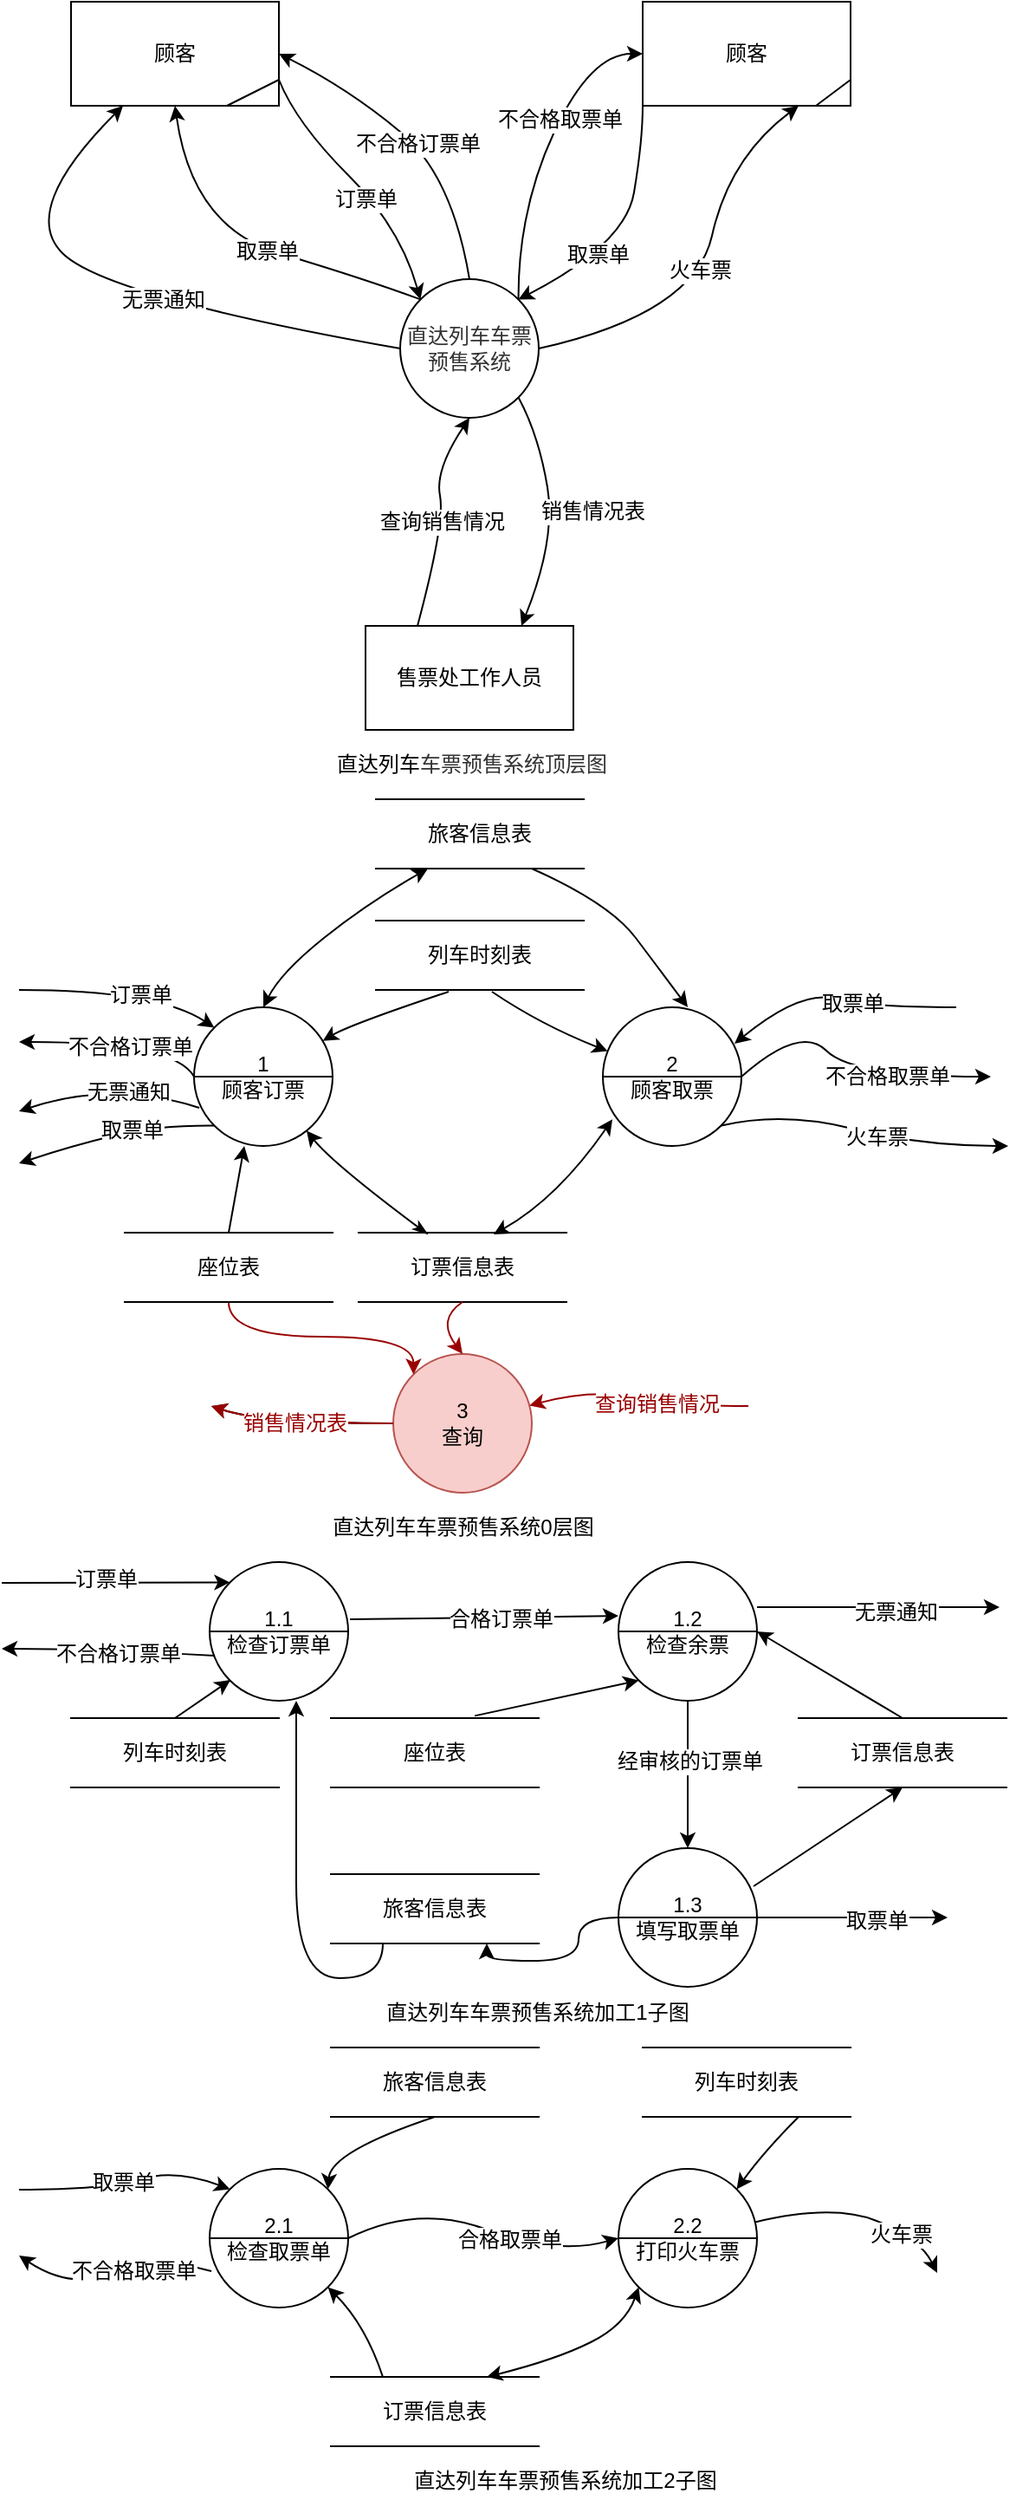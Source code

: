 <mxfile version="16.1.0" type="github">
  <diagram id="h9avj6FssIO8jFe6jZni" name="第 1 页">
    <mxGraphModel dx="1001" dy="721" grid="0" gridSize="10" guides="1" tooltips="1" connect="1" arrows="1" fold="1" page="1" pageScale="1" pageWidth="827" pageHeight="1169" math="0" shadow="0">
      <root>
        <mxCell id="0" />
        <mxCell id="1" parent="0" />
        <mxCell id="wrX6t2XO0hj2JHzoDW6W-90" value="" style="group" parent="1" vertex="1" connectable="0">
          <mxGeometry x="40" y="1190" width="490" height="260" as="geometry" />
        </mxCell>
        <mxCell id="wrX6t2XO0hj2JHzoDW6W-51" value="2.1&lt;br&gt;检查取票单" style="ellipse;whiteSpace=wrap;html=1;aspect=fixed;fontSize=12;" parent="wrX6t2XO0hj2JHzoDW6W-90" vertex="1">
          <mxGeometry x="80" y="70" width="80" height="80" as="geometry" />
        </mxCell>
        <mxCell id="wrX6t2XO0hj2JHzoDW6W-52" value="2.2&lt;br&gt;打印火车票" style="ellipse;whiteSpace=wrap;html=1;aspect=fixed;fontSize=12;" parent="wrX6t2XO0hj2JHzoDW6W-90" vertex="1">
          <mxGeometry x="316" y="70" width="80" height="80" as="geometry" />
        </mxCell>
        <mxCell id="wrX6t2XO0hj2JHzoDW6W-53" value="旅客信息表" style="shape=partialRectangle;whiteSpace=wrap;html=1;left=0;right=0;fillColor=none;fontSize=12;" parent="wrX6t2XO0hj2JHzoDW6W-90" vertex="1">
          <mxGeometry x="150" width="120" height="40" as="geometry" />
        </mxCell>
        <mxCell id="wrX6t2XO0hj2JHzoDW6W-54" value="列车时刻表" style="shape=partialRectangle;whiteSpace=wrap;html=1;left=0;right=0;fillColor=none;fontSize=12;" parent="wrX6t2XO0hj2JHzoDW6W-90" vertex="1">
          <mxGeometry x="330" width="120" height="40" as="geometry" />
        </mxCell>
        <mxCell id="wrX6t2XO0hj2JHzoDW6W-55" value="订票信息表" style="shape=partialRectangle;whiteSpace=wrap;html=1;left=0;right=0;fillColor=none;fontSize=12;" parent="wrX6t2XO0hj2JHzoDW6W-90" vertex="1">
          <mxGeometry x="150" y="190" width="120" height="40" as="geometry" />
        </mxCell>
        <mxCell id="wrX6t2XO0hj2JHzoDW6W-56" value="" style="curved=1;endArrow=classic;html=1;rounded=0;fontSize=12;exitX=0.75;exitY=1;exitDx=0;exitDy=0;entryX=1;entryY=0;entryDx=0;entryDy=0;" parent="wrX6t2XO0hj2JHzoDW6W-90" source="wrX6t2XO0hj2JHzoDW6W-54" target="wrX6t2XO0hj2JHzoDW6W-52" edge="1">
          <mxGeometry width="50" height="50" relative="1" as="geometry">
            <mxPoint x="340" y="-10" as="sourcePoint" />
            <mxPoint x="390" y="-60" as="targetPoint" />
            <Array as="points">
              <mxPoint x="400" y="60" />
            </Array>
          </mxGeometry>
        </mxCell>
        <mxCell id="wrX6t2XO0hj2JHzoDW6W-57" value="" style="curved=1;endArrow=classic;html=1;rounded=0;fontSize=12;exitX=0;exitY=1;exitDx=0;exitDy=0;entryX=0.75;entryY=0;entryDx=0;entryDy=0;startArrow=classic;startFill=1;" parent="wrX6t2XO0hj2JHzoDW6W-90" source="wrX6t2XO0hj2JHzoDW6W-52" target="wrX6t2XO0hj2JHzoDW6W-55" edge="1">
          <mxGeometry width="50" height="50" relative="1" as="geometry">
            <mxPoint x="280" y="230" as="sourcePoint" />
            <mxPoint x="330" y="180" as="targetPoint" />
            <Array as="points">
              <mxPoint x="320" y="160" />
              <mxPoint x="280" y="180" />
            </Array>
          </mxGeometry>
        </mxCell>
        <mxCell id="wrX6t2XO0hj2JHzoDW6W-58" value="" style="curved=1;endArrow=classic;html=1;rounded=0;fontSize=12;exitX=0.25;exitY=0;exitDx=0;exitDy=0;entryX=1;entryY=1;entryDx=0;entryDy=0;" parent="wrX6t2XO0hj2JHzoDW6W-90" source="wrX6t2XO0hj2JHzoDW6W-55" target="wrX6t2XO0hj2JHzoDW6W-51" edge="1">
          <mxGeometry width="50" height="50" relative="1" as="geometry">
            <mxPoint x="190" y="140" as="sourcePoint" />
            <mxPoint x="240" y="90" as="targetPoint" />
            <Array as="points">
              <mxPoint x="170" y="160" />
            </Array>
          </mxGeometry>
        </mxCell>
        <mxCell id="wrX6t2XO0hj2JHzoDW6W-59" value="" style="curved=1;endArrow=classic;html=1;rounded=0;fontSize=12;" parent="wrX6t2XO0hj2JHzoDW6W-90" source="wrX6t2XO0hj2JHzoDW6W-52" edge="1">
          <mxGeometry width="50" height="50" relative="1" as="geometry">
            <mxPoint x="460" y="120" as="sourcePoint" />
            <mxPoint x="500" y="130" as="targetPoint" />
            <Array as="points">
              <mxPoint x="440" y="90" />
              <mxPoint x="490" y="110" />
            </Array>
          </mxGeometry>
        </mxCell>
        <mxCell id="wrX6t2XO0hj2JHzoDW6W-60" value="火车票" style="edgeLabel;html=1;align=center;verticalAlign=middle;resizable=0;points=[];fontSize=12;" parent="wrX6t2XO0hj2JHzoDW6W-59" vertex="1" connectable="0">
          <mxGeometry x="0.456" y="-2" relative="1" as="geometry">
            <mxPoint as="offset" />
          </mxGeometry>
        </mxCell>
        <mxCell id="wrX6t2XO0hj2JHzoDW6W-61" value="" style="curved=1;endArrow=classic;html=1;rounded=0;fontSize=12;exitX=1;exitY=0.5;exitDx=0;exitDy=0;entryX=0;entryY=0.5;entryDx=0;entryDy=0;" parent="wrX6t2XO0hj2JHzoDW6W-90" source="wrX6t2XO0hj2JHzoDW6W-51" target="wrX6t2XO0hj2JHzoDW6W-52" edge="1">
          <mxGeometry width="50" height="50" relative="1" as="geometry">
            <mxPoint x="220" y="110" as="sourcePoint" />
            <mxPoint x="270" y="60" as="targetPoint" />
            <Array as="points">
              <mxPoint x="200" y="90" />
              <mxPoint x="280" y="120" />
            </Array>
          </mxGeometry>
        </mxCell>
        <mxCell id="wrX6t2XO0hj2JHzoDW6W-62" value="合格取票单" style="edgeLabel;html=1;align=center;verticalAlign=middle;resizable=0;points=[];fontSize=12;" parent="wrX6t2XO0hj2JHzoDW6W-61" vertex="1" connectable="0">
          <mxGeometry x="0.214" y="-1" relative="1" as="geometry">
            <mxPoint as="offset" />
          </mxGeometry>
        </mxCell>
        <mxCell id="wrX6t2XO0hj2JHzoDW6W-63" value="" style="curved=1;endArrow=none;html=1;rounded=0;fontSize=12;exitX=1;exitY=0;exitDx=0;exitDy=0;entryX=0.5;entryY=1;entryDx=0;entryDy=0;endFill=0;startArrow=classic;startFill=1;" parent="wrX6t2XO0hj2JHzoDW6W-90" source="wrX6t2XO0hj2JHzoDW6W-51" target="wrX6t2XO0hj2JHzoDW6W-53" edge="1">
          <mxGeometry width="50" height="50" relative="1" as="geometry">
            <mxPoint x="100" as="sourcePoint" />
            <mxPoint x="150" y="-50" as="targetPoint" />
            <Array as="points">
              <mxPoint x="150" y="60" />
            </Array>
          </mxGeometry>
        </mxCell>
        <mxCell id="wrX6t2XO0hj2JHzoDW6W-64" value="" style="curved=1;endArrow=classic;html=1;rounded=0;fontSize=12;entryX=0;entryY=0;entryDx=0;entryDy=0;" parent="wrX6t2XO0hj2JHzoDW6W-90" target="wrX6t2XO0hj2JHzoDW6W-51" edge="1">
          <mxGeometry width="50" height="50" relative="1" as="geometry">
            <mxPoint x="-30" y="82" as="sourcePoint" />
            <mxPoint x="70" y="20" as="targetPoint" />
            <Array as="points">
              <mxPoint x="20" y="82" />
              <mxPoint x="60" y="70" />
            </Array>
          </mxGeometry>
        </mxCell>
        <mxCell id="wrX6t2XO0hj2JHzoDW6W-67" value="取票单" style="edgeLabel;html=1;align=center;verticalAlign=middle;resizable=0;points=[];fontSize=12;" parent="wrX6t2XO0hj2JHzoDW6W-64" vertex="1" connectable="0">
          <mxGeometry x="-0.033" y="1" relative="1" as="geometry">
            <mxPoint as="offset" />
          </mxGeometry>
        </mxCell>
        <mxCell id="wrX6t2XO0hj2JHzoDW6W-65" value="" style="curved=1;endArrow=classic;html=1;rounded=0;fontSize=12;exitX=0.013;exitY=0.738;exitDx=0;exitDy=0;exitPerimeter=0;" parent="wrX6t2XO0hj2JHzoDW6W-90" source="wrX6t2XO0hj2JHzoDW6W-51" edge="1">
          <mxGeometry width="50" height="50" relative="1" as="geometry">
            <mxPoint x="-20" y="210" as="sourcePoint" />
            <mxPoint x="-30" y="120" as="targetPoint" />
            <Array as="points">
              <mxPoint x="50" y="120" />
              <mxPoint y="140" />
            </Array>
          </mxGeometry>
        </mxCell>
        <mxCell id="wrX6t2XO0hj2JHzoDW6W-66" value="不合格取票单" style="edgeLabel;html=1;align=center;verticalAlign=middle;resizable=0;points=[];fontSize=12;" parent="wrX6t2XO0hj2JHzoDW6W-65" vertex="1" connectable="0">
          <mxGeometry x="-0.204" y="3" relative="1" as="geometry">
            <mxPoint as="offset" />
          </mxGeometry>
        </mxCell>
        <mxCell id="wrX6t2XO0hj2JHzoDW6W-70" value="直达列车车票预售系统加工2子图" style="text;html=1;align=center;verticalAlign=middle;resizable=0;points=[];autosize=1;strokeColor=none;fillColor=none;fontSize=12;" parent="wrX6t2XO0hj2JHzoDW6W-90" vertex="1">
          <mxGeometry x="190" y="240" width="190" height="20" as="geometry" />
        </mxCell>
        <mxCell id="mHBkGFbv4Cnlc9vUEs4d-19" style="edgeStyle=none;rounded=0;orthogonalLoop=1;jettySize=auto;html=1;exitX=0;exitY=0.5;exitDx=0;exitDy=0;entryX=1;entryY=0.5;entryDx=0;entryDy=0;fontColor=#990000;startArrow=none;startFill=0;endArrow=none;endFill=0;strokeColor=#000000;" edge="1" parent="wrX6t2XO0hj2JHzoDW6W-90" source="wrX6t2XO0hj2JHzoDW6W-51" target="wrX6t2XO0hj2JHzoDW6W-51">
          <mxGeometry relative="1" as="geometry" />
        </mxCell>
        <mxCell id="mHBkGFbv4Cnlc9vUEs4d-20" style="edgeStyle=none;rounded=0;orthogonalLoop=1;jettySize=auto;html=1;exitX=0;exitY=0.5;exitDx=0;exitDy=0;entryX=1;entryY=0.5;entryDx=0;entryDy=0;fontColor=#990000;startArrow=none;startFill=0;endArrow=none;endFill=0;strokeColor=#000000;" edge="1" parent="wrX6t2XO0hj2JHzoDW6W-90" source="wrX6t2XO0hj2JHzoDW6W-52" target="wrX6t2XO0hj2JHzoDW6W-52">
          <mxGeometry relative="1" as="geometry" />
        </mxCell>
        <mxCell id="wrX6t2XO0hj2JHzoDW6W-91" value="" style="group" parent="1" vertex="1" connectable="0">
          <mxGeometry y="910" width="580" height="270" as="geometry" />
        </mxCell>
        <mxCell id="wrX6t2XO0hj2JHzoDW6W-25" value="1.1&lt;br&gt;检查订票单" style="ellipse;whiteSpace=wrap;html=1;aspect=fixed;fontSize=12;" parent="wrX6t2XO0hj2JHzoDW6W-91" vertex="1">
          <mxGeometry x="120" width="80" height="80" as="geometry" />
        </mxCell>
        <mxCell id="wrX6t2XO0hj2JHzoDW6W-26" value="1.2&lt;br&gt;检查余票" style="ellipse;whiteSpace=wrap;html=1;aspect=fixed;fontSize=12;" parent="wrX6t2XO0hj2JHzoDW6W-91" vertex="1">
          <mxGeometry x="356" width="80" height="80" as="geometry" />
        </mxCell>
        <mxCell id="wrX6t2XO0hj2JHzoDW6W-27" value="1.3&lt;br&gt;填写取票单" style="ellipse;whiteSpace=wrap;html=1;aspect=fixed;fontSize=12;" parent="wrX6t2XO0hj2JHzoDW6W-91" vertex="1">
          <mxGeometry x="356" y="165" width="80" height="80" as="geometry" />
        </mxCell>
        <mxCell id="wrX6t2XO0hj2JHzoDW6W-28" value="" style="curved=1;endArrow=classic;html=1;rounded=0;fontSize=12;entryX=0;entryY=0;entryDx=0;entryDy=0;" parent="wrX6t2XO0hj2JHzoDW6W-91" target="wrX6t2XO0hj2JHzoDW6W-25" edge="1">
          <mxGeometry width="50" height="50" relative="1" as="geometry">
            <mxPoint y="12" as="sourcePoint" />
            <mxPoint x="340" y="120" as="targetPoint" />
            <Array as="points" />
          </mxGeometry>
        </mxCell>
        <mxCell id="wrX6t2XO0hj2JHzoDW6W-29" value="订票单&lt;br&gt;" style="edgeLabel;html=1;align=center;verticalAlign=middle;resizable=0;points=[];fontSize=12;" parent="wrX6t2XO0hj2JHzoDW6W-28" vertex="1" connectable="0">
          <mxGeometry x="-0.089" y="2" relative="1" as="geometry">
            <mxPoint as="offset" />
          </mxGeometry>
        </mxCell>
        <mxCell id="wrX6t2XO0hj2JHzoDW6W-30" value="" style="curved=1;endArrow=classic;html=1;rounded=0;fontSize=12;exitX=0.038;exitY=0.675;exitDx=0;exitDy=0;exitPerimeter=0;" parent="wrX6t2XO0hj2JHzoDW6W-91" source="wrX6t2XO0hj2JHzoDW6W-25" edge="1">
          <mxGeometry width="50" height="50" relative="1" as="geometry">
            <mxPoint x="50" y="100" as="sourcePoint" />
            <mxPoint y="50" as="targetPoint" />
            <Array as="points">
              <mxPoint x="50" y="50" />
            </Array>
          </mxGeometry>
        </mxCell>
        <mxCell id="wrX6t2XO0hj2JHzoDW6W-31" value="不合格订票单" style="edgeLabel;html=1;align=center;verticalAlign=middle;resizable=0;points=[];fontSize=12;" parent="wrX6t2XO0hj2JHzoDW6W-30" vertex="1" connectable="0">
          <mxGeometry x="-0.09" y="2" relative="1" as="geometry">
            <mxPoint as="offset" />
          </mxGeometry>
        </mxCell>
        <mxCell id="wrX6t2XO0hj2JHzoDW6W-33" value="列车时刻表" style="shape=partialRectangle;whiteSpace=wrap;html=1;left=0;right=0;fillColor=none;fontSize=12;" parent="wrX6t2XO0hj2JHzoDW6W-91" vertex="1">
          <mxGeometry x="40" y="90" width="120" height="40" as="geometry" />
        </mxCell>
        <mxCell id="wrX6t2XO0hj2JHzoDW6W-34" value="" style="endArrow=classic;html=1;rounded=0;fontSize=12;exitX=0;exitY=1;exitDx=0;exitDy=0;" parent="wrX6t2XO0hj2JHzoDW6W-91" source="wrX6t2XO0hj2JHzoDW6W-25" edge="1">
          <mxGeometry width="50" height="50" relative="1" as="geometry">
            <mxPoint x="120" y="-30" as="sourcePoint" />
            <mxPoint x="132" y="68" as="targetPoint" />
            <Array as="points">
              <mxPoint x="100" y="90" />
            </Array>
          </mxGeometry>
        </mxCell>
        <mxCell id="wrX6t2XO0hj2JHzoDW6W-35" value="座位表" style="shape=partialRectangle;whiteSpace=wrap;html=1;left=0;right=0;fillColor=none;fontSize=12;" parent="wrX6t2XO0hj2JHzoDW6W-91" vertex="1">
          <mxGeometry x="190" y="90" width="120" height="40" as="geometry" />
        </mxCell>
        <mxCell id="wrX6t2XO0hj2JHzoDW6W-36" value="旅客信息表" style="shape=partialRectangle;whiteSpace=wrap;html=1;left=0;right=0;fillColor=none;fontSize=12;" parent="wrX6t2XO0hj2JHzoDW6W-91" vertex="1">
          <mxGeometry x="190" y="180" width="120" height="40" as="geometry" />
        </mxCell>
        <mxCell id="wrX6t2XO0hj2JHzoDW6W-37" value="订票信息表" style="shape=partialRectangle;whiteSpace=wrap;html=1;left=0;right=0;fillColor=none;fontSize=12;" parent="wrX6t2XO0hj2JHzoDW6W-91" vertex="1">
          <mxGeometry x="460" y="90" width="120" height="40" as="geometry" />
        </mxCell>
        <mxCell id="wrX6t2XO0hj2JHzoDW6W-38" value="" style="endArrow=classic;html=1;rounded=0;fontSize=12;exitX=0.975;exitY=0.275;exitDx=0;exitDy=0;entryX=0.5;entryY=1;entryDx=0;entryDy=0;exitPerimeter=0;" parent="wrX6t2XO0hj2JHzoDW6W-91" source="wrX6t2XO0hj2JHzoDW6W-27" target="wrX6t2XO0hj2JHzoDW6W-37" edge="1">
          <mxGeometry width="50" height="50" relative="1" as="geometry">
            <mxPoint x="446" y="260" as="sourcePoint" />
            <mxPoint x="496" y="210" as="targetPoint" />
          </mxGeometry>
        </mxCell>
        <mxCell id="wrX6t2XO0hj2JHzoDW6W-39" value="" style="endArrow=none;html=1;rounded=0;fontSize=12;exitX=0.75;exitY=1;exitDx=0;exitDy=0;entryX=0;entryY=0.5;entryDx=0;entryDy=0;endFill=0;startArrow=classic;startFill=1;edgeStyle=orthogonalEdgeStyle;curved=1;" parent="wrX6t2XO0hj2JHzoDW6W-91" source="wrX6t2XO0hj2JHzoDW6W-36" target="wrX6t2XO0hj2JHzoDW6W-27" edge="1">
          <mxGeometry width="50" height="50" relative="1" as="geometry">
            <mxPoint x="366" y="155" as="sourcePoint" />
            <mxPoint x="416" y="105" as="targetPoint" />
          </mxGeometry>
        </mxCell>
        <mxCell id="wrX6t2XO0hj2JHzoDW6W-40" value="" style="endArrow=classic;html=1;rounded=0;fontSize=12;exitX=0.692;exitY=-0.033;exitDx=0;exitDy=0;exitPerimeter=0;entryX=0;entryY=1;entryDx=0;entryDy=0;" parent="wrX6t2XO0hj2JHzoDW6W-91" source="wrX6t2XO0hj2JHzoDW6W-35" target="wrX6t2XO0hj2JHzoDW6W-26" edge="1">
          <mxGeometry width="50" height="50" relative="1" as="geometry">
            <mxPoint x="216" y="60" as="sourcePoint" />
            <mxPoint x="266" y="10" as="targetPoint" />
          </mxGeometry>
        </mxCell>
        <mxCell id="wrX6t2XO0hj2JHzoDW6W-41" value="" style="endArrow=classic;html=1;rounded=0;fontSize=12;exitX=0.5;exitY=0;exitDx=0;exitDy=0;entryX=1;entryY=0.5;entryDx=0;entryDy=0;" parent="wrX6t2XO0hj2JHzoDW6W-91" source="wrX6t2XO0hj2JHzoDW6W-37" target="wrX6t2XO0hj2JHzoDW6W-26" edge="1">
          <mxGeometry width="50" height="50" relative="1" as="geometry">
            <mxPoint x="506" y="40" as="sourcePoint" />
            <mxPoint x="556" y="-10" as="targetPoint" />
          </mxGeometry>
        </mxCell>
        <mxCell id="wrX6t2XO0hj2JHzoDW6W-42" value="" style="endArrow=classic;html=1;rounded=0;fontSize=12;exitX=1;exitY=0.325;exitDx=0;exitDy=0;exitPerimeter=0;" parent="wrX6t2XO0hj2JHzoDW6W-91" source="wrX6t2XO0hj2JHzoDW6W-26" edge="1">
          <mxGeometry width="50" height="50" relative="1" as="geometry">
            <mxPoint x="476" y="10" as="sourcePoint" />
            <mxPoint x="576" y="26" as="targetPoint" />
          </mxGeometry>
        </mxCell>
        <mxCell id="wrX6t2XO0hj2JHzoDW6W-43" value="无票通知" style="edgeLabel;html=1;align=center;verticalAlign=middle;resizable=0;points=[];fontSize=12;" parent="wrX6t2XO0hj2JHzoDW6W-42" vertex="1" connectable="0">
          <mxGeometry x="0.286" y="-3" relative="1" as="geometry">
            <mxPoint x="-10" as="offset" />
          </mxGeometry>
        </mxCell>
        <mxCell id="wrX6t2XO0hj2JHzoDW6W-44" value="" style="endArrow=classic;html=1;rounded=0;fontSize=12;exitX=1.013;exitY=0.413;exitDx=0;exitDy=0;exitPerimeter=0;entryX=0;entryY=0.388;entryDx=0;entryDy=0;entryPerimeter=0;" parent="wrX6t2XO0hj2JHzoDW6W-91" source="wrX6t2XO0hj2JHzoDW6W-25" target="wrX6t2XO0hj2JHzoDW6W-26" edge="1">
          <mxGeometry width="50" height="50" relative="1" as="geometry">
            <mxPoint x="290" y="70" as="sourcePoint" />
            <mxPoint x="340" y="20" as="targetPoint" />
          </mxGeometry>
        </mxCell>
        <mxCell id="wrX6t2XO0hj2JHzoDW6W-46" value="合格订票单" style="edgeLabel;html=1;align=center;verticalAlign=middle;resizable=0;points=[];fontSize=12;" parent="wrX6t2XO0hj2JHzoDW6W-44" vertex="1" connectable="0">
          <mxGeometry x="0.123" y="-1" relative="1" as="geometry">
            <mxPoint as="offset" />
          </mxGeometry>
        </mxCell>
        <mxCell id="wrX6t2XO0hj2JHzoDW6W-47" value="" style="endArrow=classic;html=1;rounded=0;fontSize=12;exitX=0.5;exitY=1;exitDx=0;exitDy=0;entryX=0.5;entryY=0;entryDx=0;entryDy=0;" parent="wrX6t2XO0hj2JHzoDW6W-91" source="wrX6t2XO0hj2JHzoDW6W-26" target="wrX6t2XO0hj2JHzoDW6W-27" edge="1">
          <mxGeometry width="50" height="50" relative="1" as="geometry">
            <mxPoint x="356" y="-100" as="sourcePoint" />
            <mxPoint x="406" y="-150" as="targetPoint" />
          </mxGeometry>
        </mxCell>
        <mxCell id="wrX6t2XO0hj2JHzoDW6W-48" value="经审核的订票单" style="edgeLabel;html=1;align=center;verticalAlign=middle;resizable=0;points=[];fontSize=12;" parent="wrX6t2XO0hj2JHzoDW6W-47" vertex="1" connectable="0">
          <mxGeometry x="-0.186" y="1" relative="1" as="geometry">
            <mxPoint as="offset" />
          </mxGeometry>
        </mxCell>
        <mxCell id="wrX6t2XO0hj2JHzoDW6W-49" value="" style="endArrow=classic;html=1;rounded=0;fontSize=12;" parent="wrX6t2XO0hj2JHzoDW6W-91" source="wrX6t2XO0hj2JHzoDW6W-27" edge="1">
          <mxGeometry width="50" height="50" relative="1" as="geometry">
            <mxPoint x="486" y="245" as="sourcePoint" />
            <mxPoint x="546" y="205" as="targetPoint" />
          </mxGeometry>
        </mxCell>
        <mxCell id="wrX6t2XO0hj2JHzoDW6W-50" value="取票单" style="edgeLabel;html=1;align=center;verticalAlign=middle;resizable=0;points=[];fontSize=12;" parent="wrX6t2XO0hj2JHzoDW6W-49" vertex="1" connectable="0">
          <mxGeometry x="0.255" y="-2" relative="1" as="geometry">
            <mxPoint as="offset" />
          </mxGeometry>
        </mxCell>
        <mxCell id="wrX6t2XO0hj2JHzoDW6W-69" value="直达列车车票预售系统加工1子图" style="text;html=1;align=center;verticalAlign=middle;resizable=0;points=[];autosize=1;strokeColor=none;fillColor=none;fontSize=12;" parent="wrX6t2XO0hj2JHzoDW6W-91" vertex="1">
          <mxGeometry x="214" y="250" width="190" height="20" as="geometry" />
        </mxCell>
        <mxCell id="mHBkGFbv4Cnlc9vUEs4d-15" style="edgeStyle=none;rounded=0;orthogonalLoop=1;jettySize=auto;html=1;exitX=0;exitY=0.5;exitDx=0;exitDy=0;entryX=1;entryY=0.5;entryDx=0;entryDy=0;fontColor=#990000;startArrow=none;startFill=0;endArrow=none;endFill=0;strokeColor=#000000;" edge="1" parent="wrX6t2XO0hj2JHzoDW6W-91" source="wrX6t2XO0hj2JHzoDW6W-25" target="wrX6t2XO0hj2JHzoDW6W-25">
          <mxGeometry relative="1" as="geometry" />
        </mxCell>
        <mxCell id="mHBkGFbv4Cnlc9vUEs4d-17" style="edgeStyle=none;rounded=0;orthogonalLoop=1;jettySize=auto;html=1;exitX=0;exitY=0.5;exitDx=0;exitDy=0;entryX=1;entryY=0.5;entryDx=0;entryDy=0;fontColor=#990000;startArrow=none;startFill=0;endArrow=none;endFill=0;strokeColor=#000000;" edge="1" parent="wrX6t2XO0hj2JHzoDW6W-91" source="wrX6t2XO0hj2JHzoDW6W-26" target="wrX6t2XO0hj2JHzoDW6W-26">
          <mxGeometry relative="1" as="geometry" />
        </mxCell>
        <mxCell id="mHBkGFbv4Cnlc9vUEs4d-18" style="edgeStyle=none;rounded=0;orthogonalLoop=1;jettySize=auto;html=1;exitX=0;exitY=0.5;exitDx=0;exitDy=0;entryX=1;entryY=0.5;entryDx=0;entryDy=0;fontColor=#990000;startArrow=none;startFill=0;endArrow=none;endFill=0;strokeColor=#000000;" edge="1" parent="wrX6t2XO0hj2JHzoDW6W-91" source="wrX6t2XO0hj2JHzoDW6W-27" target="wrX6t2XO0hj2JHzoDW6W-27">
          <mxGeometry relative="1" as="geometry" />
        </mxCell>
        <mxCell id="wrX6t2XO0hj2JHzoDW6W-92" value="" style="group" parent="1" vertex="1" connectable="0">
          <mxGeometry x="10" y="10" width="480" height="450" as="geometry" />
        </mxCell>
        <mxCell id="wrX6t2XO0hj2JHzoDW6W-1" value="顾客" style="rounded=0;whiteSpace=wrap;html=1;fontSize=12;" parent="wrX6t2XO0hj2JHzoDW6W-92" vertex="1">
          <mxGeometry x="30" width="120" height="60" as="geometry" />
        </mxCell>
        <mxCell id="wrX6t2XO0hj2JHzoDW6W-2" value="&lt;span style=&quot;color: rgb(51, 51, 51); font-family: arial, &amp;quot;pingfang sc&amp;quot;, &amp;quot;hiragino sans gb&amp;quot;, &amp;quot;microsoft yahei&amp;quot;, &amp;quot;wenquanyi micro hei&amp;quot;, sans-serif; font-size: 12px; background-color: rgb(255, 255, 255);&quot;&gt;直达列车车票预售系统&lt;/span&gt;" style="ellipse;whiteSpace=wrap;html=1;aspect=fixed;fontSize=12;" parent="wrX6t2XO0hj2JHzoDW6W-92" vertex="1">
          <mxGeometry x="220" y="160" width="80" height="80" as="geometry" />
        </mxCell>
        <mxCell id="wrX6t2XO0hj2JHzoDW6W-3" value="顾客" style="rounded=0;whiteSpace=wrap;html=1;fontSize=12;" parent="wrX6t2XO0hj2JHzoDW6W-92" vertex="1">
          <mxGeometry x="360" width="120" height="60" as="geometry" />
        </mxCell>
        <mxCell id="wrX6t2XO0hj2JHzoDW6W-4" value="售票处工作人员" style="rounded=0;whiteSpace=wrap;html=1;fontSize=12;" parent="wrX6t2XO0hj2JHzoDW6W-92" vertex="1">
          <mxGeometry x="200" y="360" width="120" height="60" as="geometry" />
        </mxCell>
        <mxCell id="wrX6t2XO0hj2JHzoDW6W-5" value="" style="curved=1;endArrow=classic;html=1;rounded=0;fontSize=12;exitX=0.25;exitY=0;exitDx=0;exitDy=0;entryX=0.5;entryY=1;entryDx=0;entryDy=0;" parent="wrX6t2XO0hj2JHzoDW6W-92" source="wrX6t2XO0hj2JHzoDW6W-4" target="wrX6t2XO0hj2JHzoDW6W-2" edge="1">
          <mxGeometry width="50" height="50" relative="1" as="geometry">
            <mxPoint x="220" y="270" as="sourcePoint" />
            <mxPoint x="270" y="220" as="targetPoint" />
            <Array as="points">
              <mxPoint x="246" y="300" />
              <mxPoint x="240" y="270" />
            </Array>
          </mxGeometry>
        </mxCell>
        <mxCell id="wrX6t2XO0hj2JHzoDW6W-10" value="查询销售情况" style="edgeLabel;html=1;align=center;verticalAlign=middle;resizable=0;points=[];fontSize=12;" parent="wrX6t2XO0hj2JHzoDW6W-5" vertex="1" connectable="0">
          <mxGeometry x="-0.717" y="-2" relative="1" as="geometry">
            <mxPoint x="7" y="-43" as="offset" />
          </mxGeometry>
        </mxCell>
        <mxCell id="wrX6t2XO0hj2JHzoDW6W-6" value="" style="curved=1;endArrow=classic;html=1;rounded=0;fontSize=12;exitX=0;exitY=0.5;exitDx=0;exitDy=0;entryX=0.25;entryY=1;entryDx=0;entryDy=0;" parent="wrX6t2XO0hj2JHzoDW6W-92" source="wrX6t2XO0hj2JHzoDW6W-2" target="wrX6t2XO0hj2JHzoDW6W-1" edge="1">
          <mxGeometry width="50" height="50" relative="1" as="geometry">
            <mxPoint y="170" as="sourcePoint" />
            <mxPoint x="50" y="120" as="targetPoint" />
            <Array as="points">
              <mxPoint x="50" y="170" />
              <mxPoint y="120" />
            </Array>
          </mxGeometry>
        </mxCell>
        <mxCell id="wrX6t2XO0hj2JHzoDW6W-8" value="无票通知" style="edgeLabel;html=1;align=center;verticalAlign=middle;resizable=0;points=[];fontSize=12;" parent="wrX6t2XO0hj2JHzoDW6W-6" vertex="1" connectable="0">
          <mxGeometry x="-0.148" y="-4" relative="1" as="geometry">
            <mxPoint as="offset" />
          </mxGeometry>
        </mxCell>
        <mxCell id="wrX6t2XO0hj2JHzoDW6W-7" value="" style="curved=1;endArrow=classic;html=1;rounded=0;fontSize=12;exitX=0;exitY=0;exitDx=0;exitDy=0;entryX=0.5;entryY=1;entryDx=0;entryDy=0;" parent="wrX6t2XO0hj2JHzoDW6W-92" source="wrX6t2XO0hj2JHzoDW6W-2" target="wrX6t2XO0hj2JHzoDW6W-1" edge="1">
          <mxGeometry width="50" height="50" relative="1" as="geometry">
            <mxPoint x="150" y="160" as="sourcePoint" />
            <mxPoint x="200" y="110" as="targetPoint" />
            <Array as="points">
              <mxPoint x="200" y="160" />
              <mxPoint x="100" y="130" />
            </Array>
          </mxGeometry>
        </mxCell>
        <mxCell id="wrX6t2XO0hj2JHzoDW6W-9" value="取票单" style="edgeLabel;html=1;align=center;verticalAlign=middle;resizable=0;points=[];fontSize=12;" parent="wrX6t2XO0hj2JHzoDW6W-7" vertex="1" connectable="0">
          <mxGeometry x="-0.103" y="1" relative="1" as="geometry">
            <mxPoint as="offset" />
          </mxGeometry>
        </mxCell>
        <mxCell id="wrX6t2XO0hj2JHzoDW6W-11" value="" style="curved=1;endArrow=classic;html=1;rounded=0;fontSize=12;exitX=1;exitY=1;exitDx=0;exitDy=0;entryX=0.75;entryY=0;entryDx=0;entryDy=0;" parent="wrX6t2XO0hj2JHzoDW6W-92" source="wrX6t2XO0hj2JHzoDW6W-2" target="wrX6t2XO0hj2JHzoDW6W-4" edge="1">
          <mxGeometry width="50" height="50" relative="1" as="geometry">
            <mxPoint x="410" y="300" as="sourcePoint" />
            <mxPoint x="460" y="250" as="targetPoint" />
            <Array as="points">
              <mxPoint x="300" y="250" />
              <mxPoint x="310" y="310" />
            </Array>
          </mxGeometry>
        </mxCell>
        <mxCell id="wrX6t2XO0hj2JHzoDW6W-12" value="销售情况表" style="edgeLabel;html=1;align=center;verticalAlign=middle;resizable=0;points=[];fontSize=12;" parent="wrX6t2XO0hj2JHzoDW6W-11" vertex="1" connectable="0">
          <mxGeometry x="-0.004" y="1" relative="1" as="geometry">
            <mxPoint x="22" as="offset" />
          </mxGeometry>
        </mxCell>
        <mxCell id="wrX6t2XO0hj2JHzoDW6W-14" value="" style="curved=1;endArrow=classic;html=1;rounded=0;fontSize=12;exitX=1;exitY=0.75;exitDx=0;exitDy=0;entryX=0;entryY=0;entryDx=0;entryDy=0;" parent="wrX6t2XO0hj2JHzoDW6W-92" source="wrX6t2XO0hj2JHzoDW6W-1" target="wrX6t2XO0hj2JHzoDW6W-2" edge="1">
          <mxGeometry width="50" height="50" relative="1" as="geometry">
            <mxPoint x="220" y="70" as="sourcePoint" />
            <mxPoint x="270" y="20" as="targetPoint" />
            <Array as="points">
              <mxPoint x="160" y="70" />
              <mxPoint x="220" y="130" />
            </Array>
          </mxGeometry>
        </mxCell>
        <mxCell id="wrX6t2XO0hj2JHzoDW6W-15" value="订票单" style="edgeLabel;html=1;align=center;verticalAlign=middle;resizable=0;points=[];fontSize=12;" parent="wrX6t2XO0hj2JHzoDW6W-14" vertex="1" connectable="0">
          <mxGeometry x="0.113" y="-3" relative="1" as="geometry">
            <mxPoint as="offset" />
          </mxGeometry>
        </mxCell>
        <mxCell id="wrX6t2XO0hj2JHzoDW6W-17" value="" style="curved=1;endArrow=classic;html=1;rounded=0;fontSize=12;exitX=0.5;exitY=0;exitDx=0;exitDy=0;entryX=1;entryY=0.5;entryDx=0;entryDy=0;" parent="wrX6t2XO0hj2JHzoDW6W-92" source="wrX6t2XO0hj2JHzoDW6W-2" target="wrX6t2XO0hj2JHzoDW6W-1" edge="1">
          <mxGeometry width="50" height="50" relative="1" as="geometry">
            <mxPoint x="310" y="100" as="sourcePoint" />
            <mxPoint x="360" y="50" as="targetPoint" />
            <Array as="points">
              <mxPoint x="250" y="100" />
              <mxPoint x="190" y="50" />
            </Array>
          </mxGeometry>
        </mxCell>
        <mxCell id="wrX6t2XO0hj2JHzoDW6W-18" value="不合格订票单" style="edgeLabel;html=1;align=center;verticalAlign=middle;resizable=0;points=[];fontSize=12;" parent="wrX6t2XO0hj2JHzoDW6W-17" vertex="1" connectable="0">
          <mxGeometry x="-0.045" relative="1" as="geometry">
            <mxPoint y="-1" as="offset" />
          </mxGeometry>
        </mxCell>
        <mxCell id="wrX6t2XO0hj2JHzoDW6W-19" value="" style="curved=1;endArrow=classic;html=1;rounded=0;fontSize=12;exitX=1;exitY=0;exitDx=0;exitDy=0;entryX=0;entryY=0.5;entryDx=0;entryDy=0;" parent="wrX6t2XO0hj2JHzoDW6W-92" source="wrX6t2XO0hj2JHzoDW6W-2" target="wrX6t2XO0hj2JHzoDW6W-3" edge="1">
          <mxGeometry width="50" height="50" relative="1" as="geometry">
            <mxPoint x="310" y="150" as="sourcePoint" />
            <mxPoint x="360" y="100" as="targetPoint" />
            <Array as="points">
              <mxPoint x="288" y="120" />
              <mxPoint x="330" y="30" />
            </Array>
          </mxGeometry>
        </mxCell>
        <mxCell id="wrX6t2XO0hj2JHzoDW6W-20" value="不合格取票单" style="edgeLabel;html=1;align=center;verticalAlign=middle;resizable=0;points=[];fontSize=12;" parent="wrX6t2XO0hj2JHzoDW6W-19" vertex="1" connectable="0">
          <mxGeometry x="0.204" relative="1" as="geometry">
            <mxPoint as="offset" />
          </mxGeometry>
        </mxCell>
        <mxCell id="wrX6t2XO0hj2JHzoDW6W-21" value="" style="curved=1;endArrow=classic;html=1;rounded=0;fontSize=12;exitX=0;exitY=1;exitDx=0;exitDy=0;entryX=1;entryY=0;entryDx=0;entryDy=0;" parent="wrX6t2XO0hj2JHzoDW6W-92" source="wrX6t2XO0hj2JHzoDW6W-3" target="wrX6t2XO0hj2JHzoDW6W-2" edge="1">
          <mxGeometry width="50" height="50" relative="1" as="geometry">
            <mxPoint x="400" y="170" as="sourcePoint" />
            <mxPoint x="450" y="120" as="targetPoint" />
            <Array as="points">
              <mxPoint x="360" y="80" />
              <mxPoint x="350" y="140" />
            </Array>
          </mxGeometry>
        </mxCell>
        <mxCell id="wrX6t2XO0hj2JHzoDW6W-22" value="取票单" style="edgeLabel;html=1;align=center;verticalAlign=middle;resizable=0;points=[];fontSize=12;" parent="wrX6t2XO0hj2JHzoDW6W-21" vertex="1" connectable="0">
          <mxGeometry x="0.314" y="-2" relative="1" as="geometry">
            <mxPoint y="-1" as="offset" />
          </mxGeometry>
        </mxCell>
        <mxCell id="wrX6t2XO0hj2JHzoDW6W-23" value="" style="curved=1;endArrow=classic;html=1;rounded=0;fontSize=12;exitX=1;exitY=0.5;exitDx=0;exitDy=0;entryX=0.75;entryY=1;entryDx=0;entryDy=0;" parent="wrX6t2XO0hj2JHzoDW6W-92" source="wrX6t2XO0hj2JHzoDW6W-2" target="wrX6t2XO0hj2JHzoDW6W-3" edge="1">
          <mxGeometry width="50" height="50" relative="1" as="geometry">
            <mxPoint x="400" y="210" as="sourcePoint" />
            <mxPoint x="450" y="160" as="targetPoint" />
            <Array as="points">
              <mxPoint x="390" y="180" />
              <mxPoint x="410" y="90" />
            </Array>
          </mxGeometry>
        </mxCell>
        <mxCell id="wrX6t2XO0hj2JHzoDW6W-24" value="火车票" style="edgeLabel;html=1;align=center;verticalAlign=middle;resizable=0;points=[];fontSize=12;" parent="wrX6t2XO0hj2JHzoDW6W-23" vertex="1" connectable="0">
          <mxGeometry x="-0.001" y="3" relative="1" as="geometry">
            <mxPoint as="offset" />
          </mxGeometry>
        </mxCell>
        <mxCell id="wrX6t2XO0hj2JHzoDW6W-68" value="直达列车&lt;span style=&quot;color: rgb(51, 51, 51); font-family: arial, &amp;quot;pingfang sc&amp;quot;, &amp;quot;hiragino sans gb&amp;quot;, &amp;quot;microsoft yahei&amp;quot;, &amp;quot;wenquanyi micro hei&amp;quot;, sans-serif; font-size: 12px; background-color: rgb(255, 255, 255);&quot;&gt;车票预售系统顶层图&lt;/span&gt;" style="text;html=1;align=center;verticalAlign=middle;resizable=0;points=[];autosize=1;strokeColor=none;fillColor=none;fontSize=12;" parent="wrX6t2XO0hj2JHzoDW6W-92" vertex="1">
          <mxGeometry x="176" y="430" width="170" height="20" as="geometry" />
        </mxCell>
        <mxCell id="mHBkGFbv4Cnlc9vUEs4d-7" value="" style="endArrow=none;html=1;rounded=0;fontColor=#990000;strokeColor=#000000;curved=1;entryX=1;entryY=0.75;entryDx=0;entryDy=0;" edge="1" parent="wrX6t2XO0hj2JHzoDW6W-92" target="wrX6t2XO0hj2JHzoDW6W-3">
          <mxGeometry width="50" height="50" relative="1" as="geometry">
            <mxPoint x="460" y="60" as="sourcePoint" />
            <mxPoint x="480" y="30" as="targetPoint" />
          </mxGeometry>
        </mxCell>
        <mxCell id="mHBkGFbv4Cnlc9vUEs4d-8" value="" style="endArrow=none;html=1;rounded=0;fontColor=#990000;strokeColor=#000000;curved=1;entryX=1;entryY=0.75;entryDx=0;entryDy=0;exitX=0.75;exitY=1;exitDx=0;exitDy=0;" edge="1" parent="wrX6t2XO0hj2JHzoDW6W-92" source="wrX6t2XO0hj2JHzoDW6W-1" target="wrX6t2XO0hj2JHzoDW6W-1">
          <mxGeometry width="50" height="50" relative="1" as="geometry">
            <mxPoint x="470" y="70" as="sourcePoint" />
            <mxPoint x="490" y="55" as="targetPoint" />
          </mxGeometry>
        </mxCell>
        <mxCell id="wrX6t2XO0hj2JHzoDW6W-130" value="" style="group" parent="1" vertex="1" connectable="0">
          <mxGeometry x="40" y="470" width="491" height="430" as="geometry" />
        </mxCell>
        <mxCell id="wrX6t2XO0hj2JHzoDW6W-93" value="1&lt;br&gt;顾客订票" style="ellipse;whiteSpace=wrap;html=1;aspect=fixed;fontSize=12;" parent="wrX6t2XO0hj2JHzoDW6W-130" vertex="1">
          <mxGeometry x="71" y="120" width="80" height="80" as="geometry" />
        </mxCell>
        <mxCell id="wrX6t2XO0hj2JHzoDW6W-94" value="2&lt;br&gt;顾客取票" style="ellipse;whiteSpace=wrap;html=1;aspect=fixed;fontSize=12;" parent="wrX6t2XO0hj2JHzoDW6W-130" vertex="1">
          <mxGeometry x="307" y="120" width="80" height="80" as="geometry" />
        </mxCell>
        <mxCell id="wrX6t2XO0hj2JHzoDW6W-95" value="3&lt;br&gt;查询" style="ellipse;whiteSpace=wrap;html=1;aspect=fixed;fontSize=12;fillColor=#f8cecc;strokeColor=#b85450;" parent="wrX6t2XO0hj2JHzoDW6W-130" vertex="1">
          <mxGeometry x="186" y="320" width="80" height="80" as="geometry" />
        </mxCell>
        <mxCell id="wrX6t2XO0hj2JHzoDW6W-96" value="订票信息表" style="shape=partialRectangle;whiteSpace=wrap;html=1;left=0;right=0;fillColor=none;fontSize=12;" parent="wrX6t2XO0hj2JHzoDW6W-130" vertex="1">
          <mxGeometry x="166" y="250" width="120" height="40" as="geometry" />
        </mxCell>
        <mxCell id="wrX6t2XO0hj2JHzoDW6W-97" value="" style="curved=1;endArrow=classic;html=1;rounded=0;fontSize=12;exitX=0.5;exitY=1;exitDx=0;exitDy=0;entryX=0.5;entryY=0;entryDx=0;entryDy=0;fontColor=#990000;strokeColor=#990000;" parent="wrX6t2XO0hj2JHzoDW6W-130" source="wrX6t2XO0hj2JHzoDW6W-96" target="wrX6t2XO0hj2JHzoDW6W-95" edge="1">
          <mxGeometry width="50" height="50" relative="1" as="geometry">
            <mxPoint x="71" y="450" as="sourcePoint" />
            <mxPoint x="121" y="400" as="targetPoint" />
            <Array as="points">
              <mxPoint x="211" y="300" />
            </Array>
          </mxGeometry>
        </mxCell>
        <mxCell id="wrX6t2XO0hj2JHzoDW6W-98" value="列车时刻表" style="shape=partialRectangle;whiteSpace=wrap;html=1;left=0;right=0;fillColor=none;fontSize=12;" parent="wrX6t2XO0hj2JHzoDW6W-130" vertex="1">
          <mxGeometry x="176" y="70" width="120" height="40" as="geometry" />
        </mxCell>
        <mxCell id="mHBkGFbv4Cnlc9vUEs4d-1" style="edgeStyle=orthogonalEdgeStyle;rounded=0;orthogonalLoop=1;jettySize=auto;html=1;exitX=0.5;exitY=1;exitDx=0;exitDy=0;entryX=0;entryY=0;entryDx=0;entryDy=0;curved=1;fontColor=#990000;strokeColor=#990000;" edge="1" parent="wrX6t2XO0hj2JHzoDW6W-130" source="wrX6t2XO0hj2JHzoDW6W-99" target="wrX6t2XO0hj2JHzoDW6W-95">
          <mxGeometry relative="1" as="geometry">
            <Array as="points">
              <mxPoint x="91" y="310" />
              <mxPoint x="198" y="310" />
            </Array>
          </mxGeometry>
        </mxCell>
        <mxCell id="mHBkGFbv4Cnlc9vUEs4d-14" style="rounded=0;orthogonalLoop=1;jettySize=auto;html=1;exitX=0.5;exitY=0;exitDx=0;exitDy=0;entryX=0.363;entryY=1;entryDx=0;entryDy=0;entryPerimeter=0;fontColor=#990000;startArrow=none;startFill=0;endArrow=classic;endFill=1;strokeColor=#000000;" edge="1" parent="wrX6t2XO0hj2JHzoDW6W-130" source="wrX6t2XO0hj2JHzoDW6W-99" target="wrX6t2XO0hj2JHzoDW6W-93">
          <mxGeometry relative="1" as="geometry" />
        </mxCell>
        <mxCell id="wrX6t2XO0hj2JHzoDW6W-99" value="座位表" style="shape=partialRectangle;whiteSpace=wrap;html=1;left=0;right=0;fillColor=none;fontSize=12;" parent="wrX6t2XO0hj2JHzoDW6W-130" vertex="1">
          <mxGeometry x="31" y="250" width="120" height="40" as="geometry" />
        </mxCell>
        <mxCell id="wrX6t2XO0hj2JHzoDW6W-100" value="旅客信息表" style="shape=partialRectangle;whiteSpace=wrap;html=1;left=0;right=0;fillColor=none;fontSize=12;" parent="wrX6t2XO0hj2JHzoDW6W-130" vertex="1">
          <mxGeometry x="176" width="120" height="40" as="geometry" />
        </mxCell>
        <mxCell id="wrX6t2XO0hj2JHzoDW6W-104" value="" style="curved=1;endArrow=classic;html=1;rounded=0;fontSize=12;exitX=0.069;exitY=0.808;exitDx=0;exitDy=0;exitPerimeter=0;entryX=0.65;entryY=0.025;entryDx=0;entryDy=0;entryPerimeter=0;startArrow=classic;startFill=1;" parent="wrX6t2XO0hj2JHzoDW6W-130" source="wrX6t2XO0hj2JHzoDW6W-94" target="wrX6t2XO0hj2JHzoDW6W-96" edge="1">
          <mxGeometry width="50" height="50" relative="1" as="geometry">
            <mxPoint x="231" y="220" as="sourcePoint" />
            <mxPoint x="281" y="170" as="targetPoint" />
            <Array as="points">
              <mxPoint x="281" y="230" />
            </Array>
          </mxGeometry>
        </mxCell>
        <mxCell id="wrX6t2XO0hj2JHzoDW6W-106" value="" style="curved=1;endArrow=classic;html=1;rounded=0;fontSize=12;exitX=0.333;exitY=0.025;exitDx=0;exitDy=0;exitPerimeter=0;startArrow=classicThin;startFill=1;" parent="wrX6t2XO0hj2JHzoDW6W-130" source="wrX6t2XO0hj2JHzoDW6W-96" target="wrX6t2XO0hj2JHzoDW6W-93" edge="1">
          <mxGeometry width="50" height="50" relative="1" as="geometry">
            <mxPoint x="201" y="210" as="sourcePoint" />
            <mxPoint x="251" y="160" as="targetPoint" />
            <Array as="points">
              <mxPoint x="151" y="210" />
            </Array>
          </mxGeometry>
        </mxCell>
        <mxCell id="wrX6t2XO0hj2JHzoDW6W-107" value="" style="curved=1;endArrow=classic;html=1;rounded=0;fontSize=12;exitX=0.35;exitY=1.025;exitDx=0;exitDy=0;exitPerimeter=0;" parent="wrX6t2XO0hj2JHzoDW6W-130" source="wrX6t2XO0hj2JHzoDW6W-98" target="wrX6t2XO0hj2JHzoDW6W-93" edge="1">
          <mxGeometry width="50" height="50" relative="1" as="geometry">
            <mxPoint x="231" y="180" as="sourcePoint" />
            <mxPoint x="281" y="130" as="targetPoint" />
            <Array as="points">
              <mxPoint x="161" y="130" />
            </Array>
          </mxGeometry>
        </mxCell>
        <mxCell id="wrX6t2XO0hj2JHzoDW6W-108" value="" style="curved=1;endArrow=classic;html=1;rounded=0;fontSize=12;exitX=0.558;exitY=1.025;exitDx=0;exitDy=0;exitPerimeter=0;" parent="wrX6t2XO0hj2JHzoDW6W-130" source="wrX6t2XO0hj2JHzoDW6W-98" target="wrX6t2XO0hj2JHzoDW6W-94" edge="1">
          <mxGeometry width="50" height="50" relative="1" as="geometry">
            <mxPoint x="241" y="190" as="sourcePoint" />
            <mxPoint x="291" y="140" as="targetPoint" />
            <Array as="points">
              <mxPoint x="271" y="130" />
            </Array>
          </mxGeometry>
        </mxCell>
        <mxCell id="wrX6t2XO0hj2JHzoDW6W-109" value="" style="curved=1;endArrow=classic;html=1;rounded=0;fontSize=12;exitX=0.75;exitY=1;exitDx=0;exitDy=0;entryX=0.613;entryY=0;entryDx=0;entryDy=0;entryPerimeter=0;" parent="wrX6t2XO0hj2JHzoDW6W-130" source="wrX6t2XO0hj2JHzoDW6W-100" target="wrX6t2XO0hj2JHzoDW6W-94" edge="1">
          <mxGeometry width="50" height="50" relative="1" as="geometry">
            <mxPoint x="401" y="80" as="sourcePoint" />
            <mxPoint x="451" y="30" as="targetPoint" />
            <Array as="points">
              <mxPoint x="311" y="60" />
              <mxPoint x="341" y="100" />
            </Array>
          </mxGeometry>
        </mxCell>
        <mxCell id="wrX6t2XO0hj2JHzoDW6W-110" value="" style="curved=1;endArrow=classic;html=1;rounded=0;fontSize=12;exitX=0.5;exitY=0;exitDx=0;exitDy=0;entryX=0.25;entryY=1;entryDx=0;entryDy=0;startArrow=classic;startFill=1;" parent="wrX6t2XO0hj2JHzoDW6W-130" source="wrX6t2XO0hj2JHzoDW6W-93" target="wrX6t2XO0hj2JHzoDW6W-100" edge="1">
          <mxGeometry width="50" height="50" relative="1" as="geometry">
            <mxPoint x="31" y="90" as="sourcePoint" />
            <mxPoint x="81" y="40" as="targetPoint" />
            <Array as="points">
              <mxPoint x="121" y="100" />
              <mxPoint x="171" y="60" />
            </Array>
          </mxGeometry>
        </mxCell>
        <mxCell id="wrX6t2XO0hj2JHzoDW6W-111" value="" style="curved=1;endArrow=classic;html=1;rounded=0;fontSize=12;exitX=1;exitY=0.5;exitDx=0;exitDy=0;" parent="wrX6t2XO0hj2JHzoDW6W-130" source="wrX6t2XO0hj2JHzoDW6W-94" edge="1">
          <mxGeometry width="50" height="50" relative="1" as="geometry">
            <mxPoint x="421" y="140" as="sourcePoint" />
            <mxPoint x="531" y="160" as="targetPoint" />
            <Array as="points">
              <mxPoint x="421" y="130" />
              <mxPoint x="451" y="160" />
            </Array>
          </mxGeometry>
        </mxCell>
        <mxCell id="wrX6t2XO0hj2JHzoDW6W-112" value="不合格取票单" style="edgeLabel;html=1;align=center;verticalAlign=middle;resizable=0;points=[];fontSize=12;" parent="wrX6t2XO0hj2JHzoDW6W-111" vertex="1" connectable="0">
          <mxGeometry x="0.287" y="-7" relative="1" as="geometry">
            <mxPoint y="-7" as="offset" />
          </mxGeometry>
        </mxCell>
        <mxCell id="wrX6t2XO0hj2JHzoDW6W-113" value="" style="curved=1;endArrow=classic;html=1;rounded=0;fontSize=12;exitX=1;exitY=1;exitDx=0;exitDy=0;" parent="wrX6t2XO0hj2JHzoDW6W-130" source="wrX6t2XO0hj2JHzoDW6W-94" edge="1">
          <mxGeometry width="50" height="50" relative="1" as="geometry">
            <mxPoint x="431" y="260" as="sourcePoint" />
            <mxPoint x="541" y="200" as="targetPoint" />
            <Array as="points">
              <mxPoint x="411" y="180" />
              <mxPoint x="491" y="200" />
            </Array>
          </mxGeometry>
        </mxCell>
        <mxCell id="wrX6t2XO0hj2JHzoDW6W-114" value="火车票" style="edgeLabel;html=1;align=center;verticalAlign=middle;resizable=0;points=[];fontSize=12;" parent="wrX6t2XO0hj2JHzoDW6W-113" vertex="1" connectable="0">
          <mxGeometry x="0.082" y="-1" relative="1" as="geometry">
            <mxPoint x="1" as="offset" />
          </mxGeometry>
        </mxCell>
        <mxCell id="wrX6t2XO0hj2JHzoDW6W-115" value="" style="curved=1;endArrow=classic;html=1;rounded=0;fontSize=12;entryX=0.95;entryY=0.263;entryDx=0;entryDy=0;entryPerimeter=0;" parent="wrX6t2XO0hj2JHzoDW6W-130" target="wrX6t2XO0hj2JHzoDW6W-94" edge="1">
          <mxGeometry width="50" height="50" relative="1" as="geometry">
            <mxPoint x="511" y="120" as="sourcePoint" />
            <mxPoint x="531" y="50" as="targetPoint" />
            <Array as="points">
              <mxPoint x="461" y="120" />
              <mxPoint x="421" y="110" />
            </Array>
          </mxGeometry>
        </mxCell>
        <mxCell id="wrX6t2XO0hj2JHzoDW6W-116" value="取票单" style="edgeLabel;html=1;align=center;verticalAlign=middle;resizable=0;points=[];fontSize=12;" parent="wrX6t2XO0hj2JHzoDW6W-115" vertex="1" connectable="0">
          <mxGeometry x="-0.128" relative="1" as="geometry">
            <mxPoint as="offset" />
          </mxGeometry>
        </mxCell>
        <mxCell id="wrX6t2XO0hj2JHzoDW6W-117" value="" style="curved=1;endArrow=classic;html=1;rounded=0;fontSize=12;strokeColor=#990000;" parent="wrX6t2XO0hj2JHzoDW6W-130" target="wrX6t2XO0hj2JHzoDW6W-95" edge="1">
          <mxGeometry width="50" height="50" relative="1" as="geometry">
            <mxPoint x="391" y="350" as="sourcePoint" />
            <mxPoint x="481" y="320" as="targetPoint" />
            <Array as="points">
              <mxPoint x="351" y="350" />
              <mxPoint x="301" y="340" />
            </Array>
          </mxGeometry>
        </mxCell>
        <mxCell id="wrX6t2XO0hj2JHzoDW6W-118" value="查询销售情况" style="edgeLabel;html=1;align=center;verticalAlign=middle;resizable=0;points=[];fontSize=12;fontColor=#990000;" parent="wrX6t2XO0hj2JHzoDW6W-117" vertex="1" connectable="0">
          <mxGeometry x="-0.174" y="1" relative="1" as="geometry">
            <mxPoint as="offset" />
          </mxGeometry>
        </mxCell>
        <mxCell id="wrX6t2XO0hj2JHzoDW6W-119" value="" style="curved=1;endArrow=classic;html=1;rounded=0;fontSize=12;exitX=0;exitY=0.5;exitDx=0;exitDy=0;fontColor=#990000;" parent="wrX6t2XO0hj2JHzoDW6W-130" source="wrX6t2XO0hj2JHzoDW6W-95" edge="1">
          <mxGeometry width="50" height="50" relative="1" as="geometry">
            <mxPoint x="61" y="430" as="sourcePoint" />
            <mxPoint x="81" y="350" as="targetPoint" />
            <Array as="points">
              <mxPoint x="111" y="360" />
            </Array>
          </mxGeometry>
        </mxCell>
        <mxCell id="wrX6t2XO0hj2JHzoDW6W-120" value="销售情况表" style="edgeLabel;html=1;align=center;verticalAlign=middle;resizable=0;points=[];fontSize=12;fontColor=#990000;" parent="wrX6t2XO0hj2JHzoDW6W-119" vertex="1" connectable="0">
          <mxGeometry x="0.069" relative="1" as="geometry">
            <mxPoint as="offset" />
          </mxGeometry>
        </mxCell>
        <mxCell id="wrX6t2XO0hj2JHzoDW6W-121" value="" style="curved=1;endArrow=classic;html=1;rounded=0;fontSize=12;entryX=0;entryY=0;entryDx=0;entryDy=0;" parent="wrX6t2XO0hj2JHzoDW6W-130" target="wrX6t2XO0hj2JHzoDW6W-93" edge="1">
          <mxGeometry width="50" height="50" relative="1" as="geometry">
            <mxPoint x="-30" y="110" as="sourcePoint" />
            <mxPoint x="10" y="120" as="targetPoint" />
            <Array as="points">
              <mxPoint x="50" y="110" />
            </Array>
          </mxGeometry>
        </mxCell>
        <mxCell id="wrX6t2XO0hj2JHzoDW6W-122" value="订票单" style="edgeLabel;html=1;align=center;verticalAlign=middle;resizable=0;points=[];fontSize=12;" parent="wrX6t2XO0hj2JHzoDW6W-121" vertex="1" connectable="0">
          <mxGeometry x="0.174" y="-3" relative="1" as="geometry">
            <mxPoint as="offset" />
          </mxGeometry>
        </mxCell>
        <mxCell id="wrX6t2XO0hj2JHzoDW6W-123" value="" style="curved=1;endArrow=classic;html=1;rounded=0;fontSize=12;exitX=0;exitY=0.5;exitDx=0;exitDy=0;" parent="wrX6t2XO0hj2JHzoDW6W-130" source="wrX6t2XO0hj2JHzoDW6W-93" edge="1">
          <mxGeometry width="50" height="50" relative="1" as="geometry">
            <mxPoint x="-40" y="200" as="sourcePoint" />
            <mxPoint x="-30" y="140" as="targetPoint" />
            <Array as="points">
              <mxPoint x="60" y="140" />
            </Array>
          </mxGeometry>
        </mxCell>
        <mxCell id="wrX6t2XO0hj2JHzoDW6W-124" value="不合格订票单" style="edgeLabel;html=1;align=center;verticalAlign=middle;resizable=0;points=[];fontSize=12;" parent="wrX6t2XO0hj2JHzoDW6W-123" vertex="1" connectable="0">
          <mxGeometry x="-0.135" y="3" relative="1" as="geometry">
            <mxPoint as="offset" />
          </mxGeometry>
        </mxCell>
        <mxCell id="wrX6t2XO0hj2JHzoDW6W-125" value="" style="curved=1;endArrow=classic;html=1;rounded=0;fontSize=12;exitX=0.038;exitY=0.725;exitDx=0;exitDy=0;exitPerimeter=0;" parent="wrX6t2XO0hj2JHzoDW6W-130" source="wrX6t2XO0hj2JHzoDW6W-93" edge="1">
          <mxGeometry width="50" height="50" relative="1" as="geometry">
            <mxPoint x="-70" y="250" as="sourcePoint" />
            <mxPoint x="-30" y="180" as="targetPoint" />
            <Array as="points">
              <mxPoint x="50" y="170" />
              <mxPoint y="170" />
            </Array>
          </mxGeometry>
        </mxCell>
        <mxCell id="wrX6t2XO0hj2JHzoDW6W-126" value="无票通知" style="edgeLabel;html=1;align=center;verticalAlign=middle;resizable=0;points=[];fontSize=12;" parent="wrX6t2XO0hj2JHzoDW6W-125" vertex="1" connectable="0">
          <mxGeometry x="-0.203" y="-1" relative="1" as="geometry">
            <mxPoint as="offset" />
          </mxGeometry>
        </mxCell>
        <mxCell id="wrX6t2XO0hj2JHzoDW6W-127" value="" style="curved=1;endArrow=classic;html=1;rounded=0;fontSize=12;exitX=0;exitY=1;exitDx=0;exitDy=0;" parent="wrX6t2XO0hj2JHzoDW6W-130" source="wrX6t2XO0hj2JHzoDW6W-93" edge="1">
          <mxGeometry width="50" height="50" relative="1" as="geometry">
            <mxPoint x="-10" y="260" as="sourcePoint" />
            <mxPoint x="-30" y="210" as="targetPoint" />
            <Array as="points">
              <mxPoint x="50" y="188" />
              <mxPoint y="200" />
            </Array>
          </mxGeometry>
        </mxCell>
        <mxCell id="wrX6t2XO0hj2JHzoDW6W-128" value="取票单" style="edgeLabel;html=1;align=center;verticalAlign=middle;resizable=0;points=[];fontSize=12;" parent="wrX6t2XO0hj2JHzoDW6W-127" vertex="1" connectable="0">
          <mxGeometry x="-0.171" y="-1" relative="1" as="geometry">
            <mxPoint as="offset" />
          </mxGeometry>
        </mxCell>
        <mxCell id="wrX6t2XO0hj2JHzoDW6W-129" value="直达列车车票预售系统0层图" style="text;html=1;align=center;verticalAlign=middle;resizable=0;points=[];autosize=1;strokeColor=none;fillColor=none;fontSize=12;" parent="wrX6t2XO0hj2JHzoDW6W-130" vertex="1">
          <mxGeometry x="141" y="410" width="170" height="20" as="geometry" />
        </mxCell>
        <mxCell id="mHBkGFbv4Cnlc9vUEs4d-3" value="" style="curved=1;endArrow=classic;html=1;rounded=0;fontSize=12;exitX=0;exitY=0.5;exitDx=0;exitDy=0;fontColor=#990000;strokeColor=#990000;" edge="1" parent="wrX6t2XO0hj2JHzoDW6W-130">
          <mxGeometry width="50" height="50" relative="1" as="geometry">
            <mxPoint x="186" y="360" as="sourcePoint" />
            <mxPoint x="81" y="350" as="targetPoint" />
            <Array as="points">
              <mxPoint x="111" y="360" />
            </Array>
          </mxGeometry>
        </mxCell>
        <mxCell id="mHBkGFbv4Cnlc9vUEs4d-4" value="销售情况表" style="edgeLabel;html=1;align=center;verticalAlign=middle;resizable=0;points=[];fontSize=12;fontColor=#990000;" vertex="1" connectable="0" parent="mHBkGFbv4Cnlc9vUEs4d-3">
          <mxGeometry x="0.069" relative="1" as="geometry">
            <mxPoint as="offset" />
          </mxGeometry>
        </mxCell>
        <mxCell id="mHBkGFbv4Cnlc9vUEs4d-21" style="edgeStyle=none;rounded=0;orthogonalLoop=1;jettySize=auto;html=1;exitX=0;exitY=0.5;exitDx=0;exitDy=0;entryX=1;entryY=0.5;entryDx=0;entryDy=0;fontColor=#990000;startArrow=none;startFill=0;endArrow=none;endFill=0;strokeColor=#000000;" edge="1" parent="wrX6t2XO0hj2JHzoDW6W-130" source="wrX6t2XO0hj2JHzoDW6W-93" target="wrX6t2XO0hj2JHzoDW6W-93">
          <mxGeometry relative="1" as="geometry" />
        </mxCell>
        <mxCell id="mHBkGFbv4Cnlc9vUEs4d-22" style="edgeStyle=none;rounded=0;orthogonalLoop=1;jettySize=auto;html=1;exitX=0;exitY=0.5;exitDx=0;exitDy=0;entryX=1;entryY=0.5;entryDx=0;entryDy=0;fontColor=#990000;startArrow=none;startFill=0;endArrow=none;endFill=0;strokeColor=#000000;" edge="1" parent="wrX6t2XO0hj2JHzoDW6W-130" source="wrX6t2XO0hj2JHzoDW6W-94" target="wrX6t2XO0hj2JHzoDW6W-94">
          <mxGeometry relative="1" as="geometry" />
        </mxCell>
        <mxCell id="mHBkGFbv4Cnlc9vUEs4d-12" style="edgeStyle=orthogonalEdgeStyle;curved=1;rounded=0;orthogonalLoop=1;jettySize=auto;html=1;exitX=0.25;exitY=1;exitDx=0;exitDy=0;fontColor=#990000;startArrow=none;startFill=0;endArrow=classic;endFill=1;strokeColor=#000000;" edge="1" parent="1" source="wrX6t2XO0hj2JHzoDW6W-36">
          <mxGeometry relative="1" as="geometry">
            <mxPoint x="170" y="990" as="targetPoint" />
          </mxGeometry>
        </mxCell>
      </root>
    </mxGraphModel>
  </diagram>
</mxfile>
